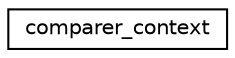 digraph "Graphical Class Hierarchy"
{
  edge [fontname="Helvetica",fontsize="10",labelfontname="Helvetica",labelfontsize="10"];
  node [fontname="Helvetica",fontsize="10",shape=record];
  rankdir="LR";
  Node1 [label="comparer_context",height=0.2,width=0.4,color="black", fillcolor="white", style="filled",URL="$classcomparer__context.html",tooltip="Record our way through the files to be compared and dump useful information if we fail..."];
}
